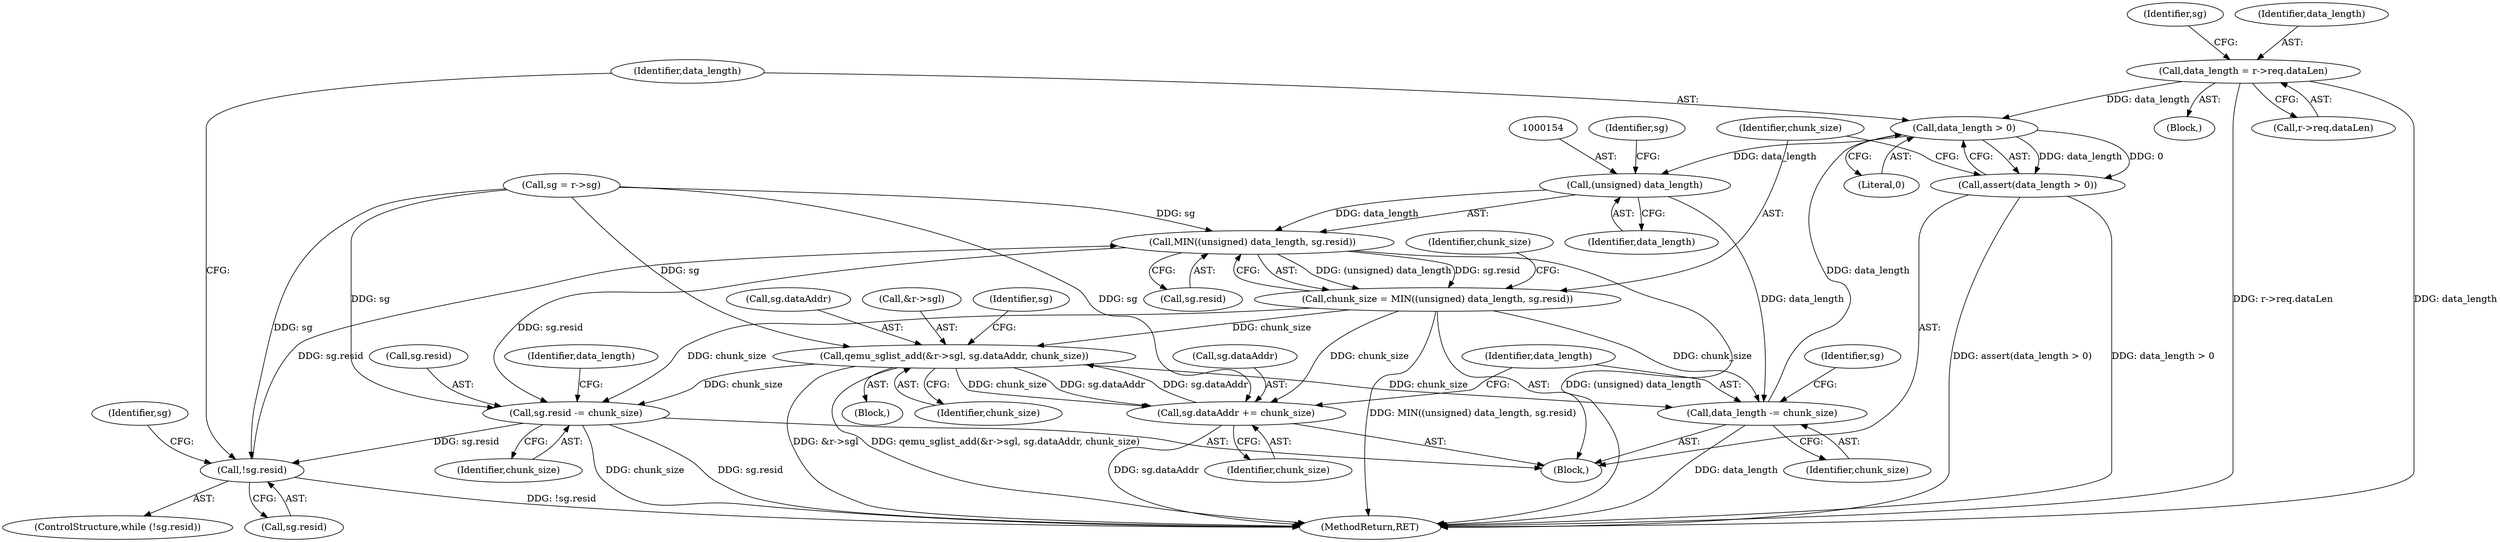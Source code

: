 digraph "1_qemu_49adc5d3f8c6bb75e55ebfeab109c5c37dea65e8@pointer" {
"1000105" [label="(Call,data_length = r->req.dataLen)"];
"1000147" [label="(Call,data_length > 0)"];
"1000146" [label="(Call,assert(data_length > 0))"];
"1000153" [label="(Call,(unsigned) data_length)"];
"1000152" [label="(Call,MIN((unsigned) data_length, sg.resid))"];
"1000150" [label="(Call,chunk_size = MIN((unsigned) data_length, sg.resid))"];
"1000162" [label="(Call,qemu_sglist_add(&r->sgl, sg.dataAddr, chunk_size))"];
"1000171" [label="(Call,sg.dataAddr += chunk_size)"];
"1000176" [label="(Call,data_length -= chunk_size)"];
"1000179" [label="(Call,sg.resid -= chunk_size)"];
"1000122" [label="(Call,!sg.resid)"];
"1000148" [label="(Identifier,data_length)"];
"1000175" [label="(Identifier,chunk_size)"];
"1000176" [label="(Call,data_length -= chunk_size)"];
"1000119" [label="(Identifier,data_length)"];
"1000149" [label="(Literal,0)"];
"1000163" [label="(Call,&r->sgl)"];
"1000155" [label="(Identifier,data_length)"];
"1000122" [label="(Call,!sg.resid)"];
"1000179" [label="(Call,sg.resid -= chunk_size)"];
"1000113" [label="(Call,sg = r->sg)"];
"1000120" [label="(Block,)"];
"1000171" [label="(Call,sg.dataAddr += chunk_size)"];
"1000170" [label="(Identifier,chunk_size)"];
"1000152" [label="(Call,MIN((unsigned) data_length, sg.resid))"];
"1000162" [label="(Call,qemu_sglist_add(&r->sgl, sg.dataAddr, chunk_size))"];
"1000178" [label="(Identifier,chunk_size)"];
"1000181" [label="(Identifier,sg)"];
"1000180" [label="(Call,sg.resid)"];
"1000161" [label="(Block,)"];
"1000151" [label="(Identifier,chunk_size)"];
"1000177" [label="(Identifier,data_length)"];
"1000153" [label="(Call,(unsigned) data_length)"];
"1000107" [label="(Call,r->req.dataLen)"];
"1000150" [label="(Call,chunk_size = MIN((unsigned) data_length, sg.resid))"];
"1000160" [label="(Identifier,chunk_size)"];
"1000173" [label="(Identifier,sg)"];
"1000146" [label="(Call,assert(data_length > 0))"];
"1000156" [label="(Call,sg.resid)"];
"1000114" [label="(Identifier,sg)"];
"1000106" [label="(Identifier,data_length)"];
"1000105" [label="(Call,data_length = r->req.dataLen)"];
"1000121" [label="(ControlStructure,while (!sg.resid))"];
"1000123" [label="(Call,sg.resid)"];
"1000184" [label="(MethodReturn,RET)"];
"1000147" [label="(Call,data_length > 0)"];
"1000129" [label="(Identifier,sg)"];
"1000167" [label="(Call,sg.dataAddr)"];
"1000157" [label="(Identifier,sg)"];
"1000102" [label="(Block,)"];
"1000183" [label="(Identifier,chunk_size)"];
"1000172" [label="(Call,sg.dataAddr)"];
"1000105" -> "1000102"  [label="AST: "];
"1000105" -> "1000107"  [label="CFG: "];
"1000106" -> "1000105"  [label="AST: "];
"1000107" -> "1000105"  [label="AST: "];
"1000114" -> "1000105"  [label="CFG: "];
"1000105" -> "1000184"  [label="DDG: r->req.dataLen"];
"1000105" -> "1000184"  [label="DDG: data_length"];
"1000105" -> "1000147"  [label="DDG: data_length"];
"1000147" -> "1000146"  [label="AST: "];
"1000147" -> "1000149"  [label="CFG: "];
"1000148" -> "1000147"  [label="AST: "];
"1000149" -> "1000147"  [label="AST: "];
"1000146" -> "1000147"  [label="CFG: "];
"1000147" -> "1000146"  [label="DDG: data_length"];
"1000147" -> "1000146"  [label="DDG: 0"];
"1000176" -> "1000147"  [label="DDG: data_length"];
"1000147" -> "1000153"  [label="DDG: data_length"];
"1000146" -> "1000120"  [label="AST: "];
"1000151" -> "1000146"  [label="CFG: "];
"1000146" -> "1000184"  [label="DDG: assert(data_length > 0)"];
"1000146" -> "1000184"  [label="DDG: data_length > 0"];
"1000153" -> "1000152"  [label="AST: "];
"1000153" -> "1000155"  [label="CFG: "];
"1000154" -> "1000153"  [label="AST: "];
"1000155" -> "1000153"  [label="AST: "];
"1000157" -> "1000153"  [label="CFG: "];
"1000153" -> "1000152"  [label="DDG: data_length"];
"1000153" -> "1000176"  [label="DDG: data_length"];
"1000152" -> "1000150"  [label="AST: "];
"1000152" -> "1000156"  [label="CFG: "];
"1000156" -> "1000152"  [label="AST: "];
"1000150" -> "1000152"  [label="CFG: "];
"1000152" -> "1000184"  [label="DDG: (unsigned) data_length"];
"1000152" -> "1000150"  [label="DDG: (unsigned) data_length"];
"1000152" -> "1000150"  [label="DDG: sg.resid"];
"1000113" -> "1000152"  [label="DDG: sg"];
"1000122" -> "1000152"  [label="DDG: sg.resid"];
"1000152" -> "1000179"  [label="DDG: sg.resid"];
"1000150" -> "1000120"  [label="AST: "];
"1000151" -> "1000150"  [label="AST: "];
"1000160" -> "1000150"  [label="CFG: "];
"1000150" -> "1000184"  [label="DDG: MIN((unsigned) data_length, sg.resid)"];
"1000150" -> "1000162"  [label="DDG: chunk_size"];
"1000150" -> "1000171"  [label="DDG: chunk_size"];
"1000150" -> "1000176"  [label="DDG: chunk_size"];
"1000150" -> "1000179"  [label="DDG: chunk_size"];
"1000162" -> "1000161"  [label="AST: "];
"1000162" -> "1000170"  [label="CFG: "];
"1000163" -> "1000162"  [label="AST: "];
"1000167" -> "1000162"  [label="AST: "];
"1000170" -> "1000162"  [label="AST: "];
"1000173" -> "1000162"  [label="CFG: "];
"1000162" -> "1000184"  [label="DDG: &r->sgl"];
"1000162" -> "1000184"  [label="DDG: qemu_sglist_add(&r->sgl, sg.dataAddr, chunk_size)"];
"1000171" -> "1000162"  [label="DDG: sg.dataAddr"];
"1000113" -> "1000162"  [label="DDG: sg"];
"1000162" -> "1000171"  [label="DDG: chunk_size"];
"1000162" -> "1000171"  [label="DDG: sg.dataAddr"];
"1000162" -> "1000176"  [label="DDG: chunk_size"];
"1000162" -> "1000179"  [label="DDG: chunk_size"];
"1000171" -> "1000120"  [label="AST: "];
"1000171" -> "1000175"  [label="CFG: "];
"1000172" -> "1000171"  [label="AST: "];
"1000175" -> "1000171"  [label="AST: "];
"1000177" -> "1000171"  [label="CFG: "];
"1000171" -> "1000184"  [label="DDG: sg.dataAddr"];
"1000113" -> "1000171"  [label="DDG: sg"];
"1000176" -> "1000120"  [label="AST: "];
"1000176" -> "1000178"  [label="CFG: "];
"1000177" -> "1000176"  [label="AST: "];
"1000178" -> "1000176"  [label="AST: "];
"1000181" -> "1000176"  [label="CFG: "];
"1000176" -> "1000184"  [label="DDG: data_length"];
"1000179" -> "1000120"  [label="AST: "];
"1000179" -> "1000183"  [label="CFG: "];
"1000180" -> "1000179"  [label="AST: "];
"1000183" -> "1000179"  [label="AST: "];
"1000119" -> "1000179"  [label="CFG: "];
"1000179" -> "1000184"  [label="DDG: sg.resid"];
"1000179" -> "1000184"  [label="DDG: chunk_size"];
"1000179" -> "1000122"  [label="DDG: sg.resid"];
"1000113" -> "1000179"  [label="DDG: sg"];
"1000122" -> "1000121"  [label="AST: "];
"1000122" -> "1000123"  [label="CFG: "];
"1000123" -> "1000122"  [label="AST: "];
"1000129" -> "1000122"  [label="CFG: "];
"1000148" -> "1000122"  [label="CFG: "];
"1000122" -> "1000184"  [label="DDG: !sg.resid"];
"1000113" -> "1000122"  [label="DDG: sg"];
}
